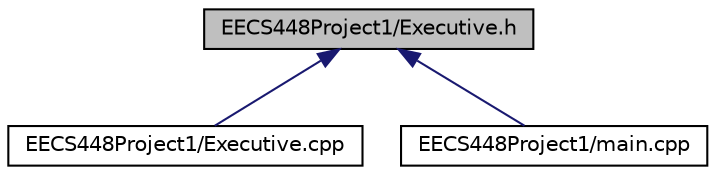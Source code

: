 digraph "EECS448Project1/Executive.h"
{
  edge [fontname="Helvetica",fontsize="10",labelfontname="Helvetica",labelfontsize="10"];
  node [fontname="Helvetica",fontsize="10",shape=record];
  Node1 [label="EECS448Project1/Executive.h",height=0.2,width=0.4,color="black", fillcolor="grey75", style="filled", fontcolor="black"];
  Node1 -> Node2 [dir="back",color="midnightblue",fontsize="10",style="solid",fontname="Helvetica"];
  Node2 [label="EECS448Project1/Executive.cpp",height=0.2,width=0.4,color="black", fillcolor="white", style="filled",URL="$Executive_8cpp.html"];
  Node1 -> Node3 [dir="back",color="midnightblue",fontsize="10",style="solid",fontname="Helvetica"];
  Node3 [label="EECS448Project1/main.cpp",height=0.2,width=0.4,color="black", fillcolor="white", style="filled",URL="$main_8cpp.html"];
}
